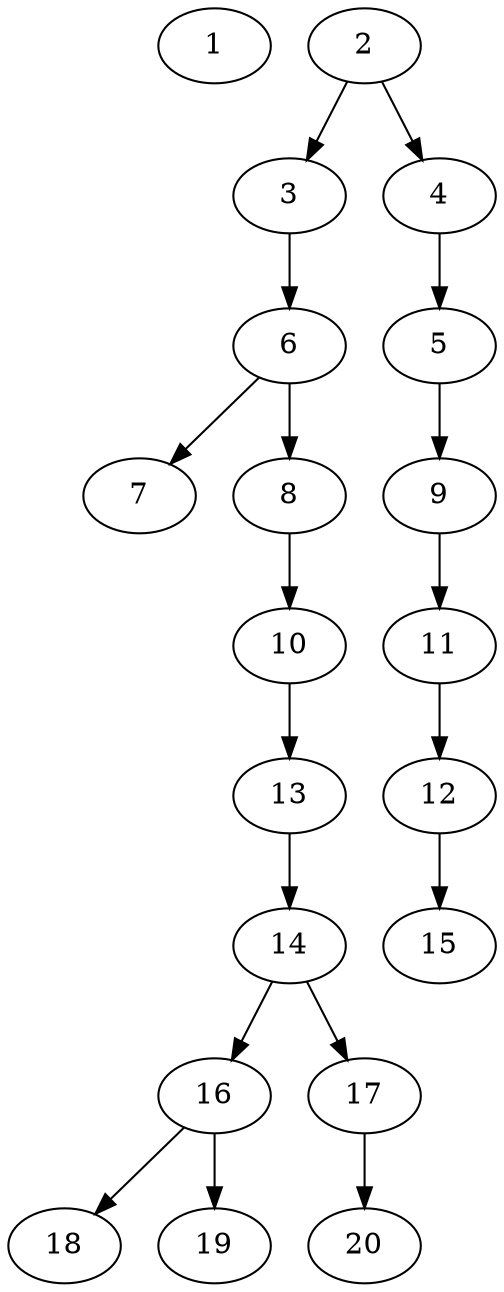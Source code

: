 // DAG automatically generated by daggen at Sat Jul 27 15:34:46 2019
// ./daggen --dot -n 20 --ccr 0.5 --fat 0.4 --regular 0.5 --density 0.4 --mindata 5242880 --maxdata 52428800 
digraph G {
  1 [size="85135360", alpha="0.08", expect_size="42567680"] 
  2 [size="34877440", alpha="0.06", expect_size="17438720"] 
  2 -> 3 [size ="17438720"]
  2 -> 4 [size ="17438720"]
  3 [size="68196352", alpha="0.07", expect_size="34098176"] 
  3 -> 6 [size ="34098176"]
  4 [size="82624512", alpha="0.16", expect_size="41312256"] 
  4 -> 5 [size ="41312256"]
  5 [size="61394944", alpha="0.17", expect_size="30697472"] 
  5 -> 9 [size ="30697472"]
  6 [size="20355072", alpha="0.13", expect_size="10177536"] 
  6 -> 7 [size ="10177536"]
  6 -> 8 [size ="10177536"]
  7 [size="29661184", alpha="0.03", expect_size="14830592"] 
  8 [size="48158720", alpha="0.08", expect_size="24079360"] 
  8 -> 10 [size ="24079360"]
  9 [size="73580544", alpha="0.18", expect_size="36790272"] 
  9 -> 11 [size ="36790272"]
  10 [size="20244480", alpha="0.04", expect_size="10122240"] 
  10 -> 13 [size ="10122240"]
  11 [size="78487552", alpha="0.04", expect_size="39243776"] 
  11 -> 12 [size ="39243776"]
  12 [size="23650304", alpha="0.20", expect_size="11825152"] 
  12 -> 15 [size ="11825152"]
  13 [size="51916800", alpha="0.12", expect_size="25958400"] 
  13 -> 14 [size ="25958400"]
  14 [size="84711424", alpha="0.09", expect_size="42355712"] 
  14 -> 16 [size ="42355712"]
  14 -> 17 [size ="42355712"]
  15 [size="64077824", alpha="0.04", expect_size="32038912"] 
  16 [size="50268160", alpha="0.20", expect_size="25134080"] 
  16 -> 18 [size ="25134080"]
  16 -> 19 [size ="25134080"]
  17 [size="16488448", alpha="0.12", expect_size="8244224"] 
  17 -> 20 [size ="8244224"]
  18 [size="28721152", alpha="0.09", expect_size="14360576"] 
  19 [size="65677312", alpha="0.19", expect_size="32838656"] 
  20 [size="54118400", alpha="0.19", expect_size="27059200"] 
}
